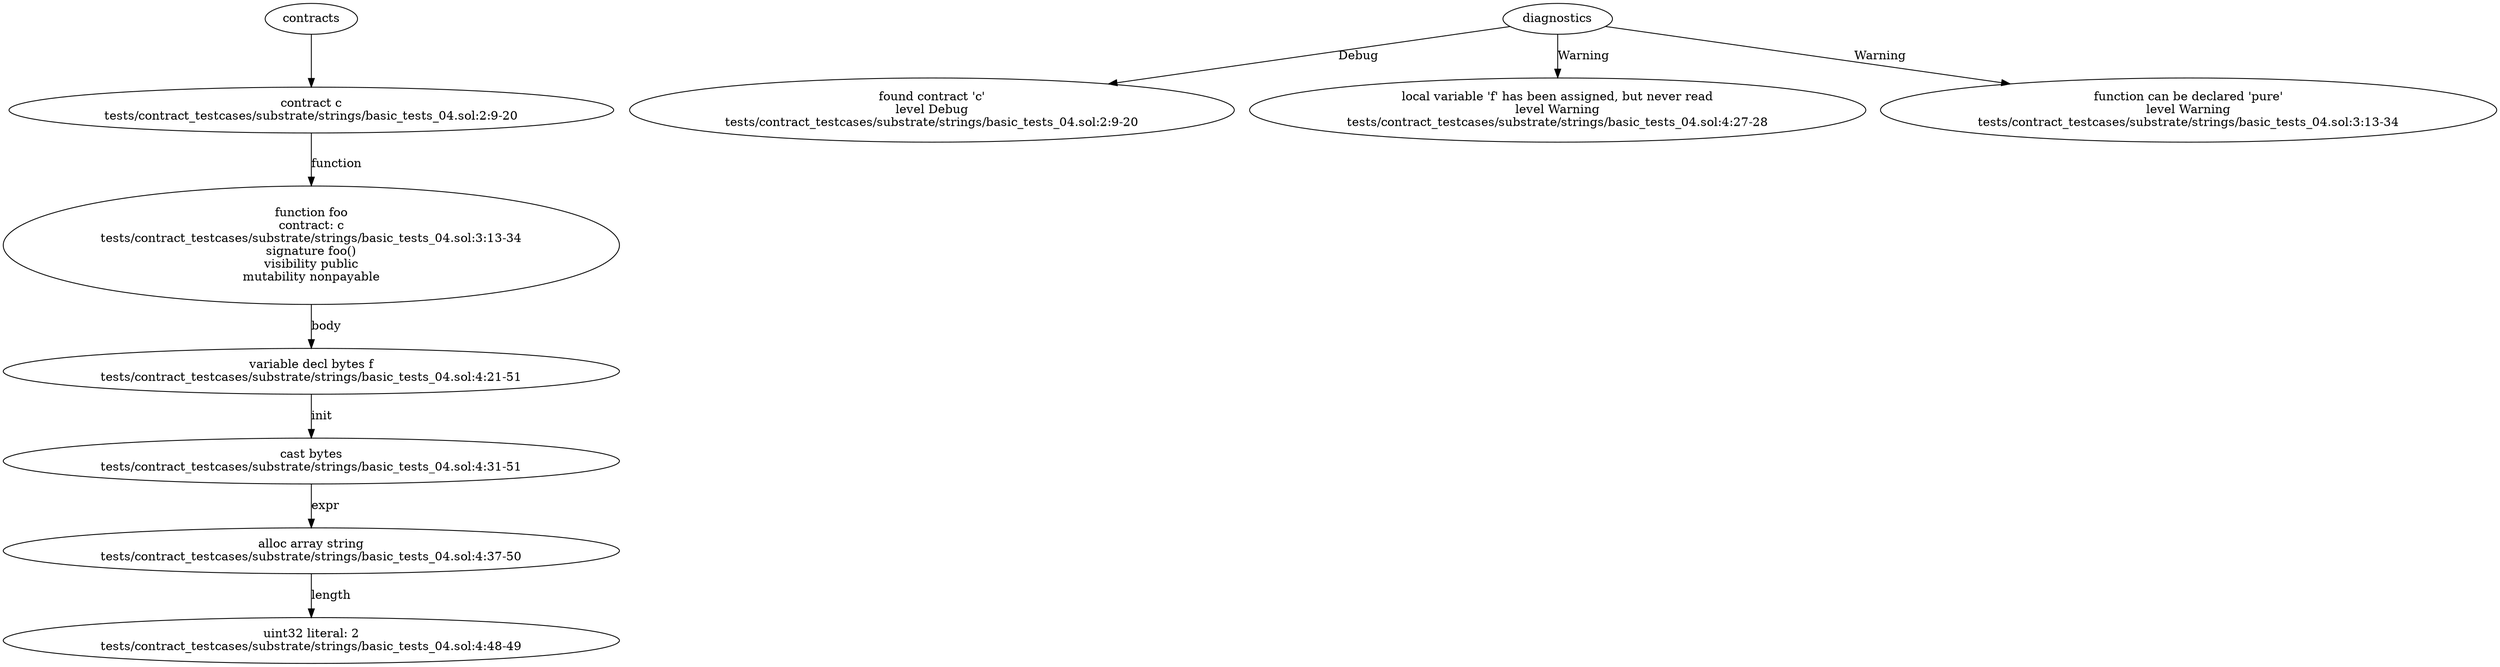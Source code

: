 strict digraph "tests/contract_testcases/substrate/strings/basic_tests_04.sol" {
	contract [label="contract c\ntests/contract_testcases/substrate/strings/basic_tests_04.sol:2:9-20"]
	foo [label="function foo\ncontract: c\ntests/contract_testcases/substrate/strings/basic_tests_04.sol:3:13-34\nsignature foo()\nvisibility public\nmutability nonpayable"]
	var_decl [label="variable decl bytes f\ntests/contract_testcases/substrate/strings/basic_tests_04.sol:4:21-51"]
	cast [label="cast bytes\ntests/contract_testcases/substrate/strings/basic_tests_04.sol:4:31-51"]
	alloc_array [label="alloc array string\ntests/contract_testcases/substrate/strings/basic_tests_04.sol:4:37-50"]
	number_literal [label="uint32 literal: 2\ntests/contract_testcases/substrate/strings/basic_tests_04.sol:4:48-49"]
	diagnostic [label="found contract 'c'\nlevel Debug\ntests/contract_testcases/substrate/strings/basic_tests_04.sol:2:9-20"]
	diagnostic_9 [label="local variable 'f' has been assigned, but never read\nlevel Warning\ntests/contract_testcases/substrate/strings/basic_tests_04.sol:4:27-28"]
	diagnostic_10 [label="function can be declared 'pure'\nlevel Warning\ntests/contract_testcases/substrate/strings/basic_tests_04.sol:3:13-34"]
	contracts -> contract
	contract -> foo [label="function"]
	foo -> var_decl [label="body"]
	var_decl -> cast [label="init"]
	cast -> alloc_array [label="expr"]
	alloc_array -> number_literal [label="length"]
	diagnostics -> diagnostic [label="Debug"]
	diagnostics -> diagnostic_9 [label="Warning"]
	diagnostics -> diagnostic_10 [label="Warning"]
}
